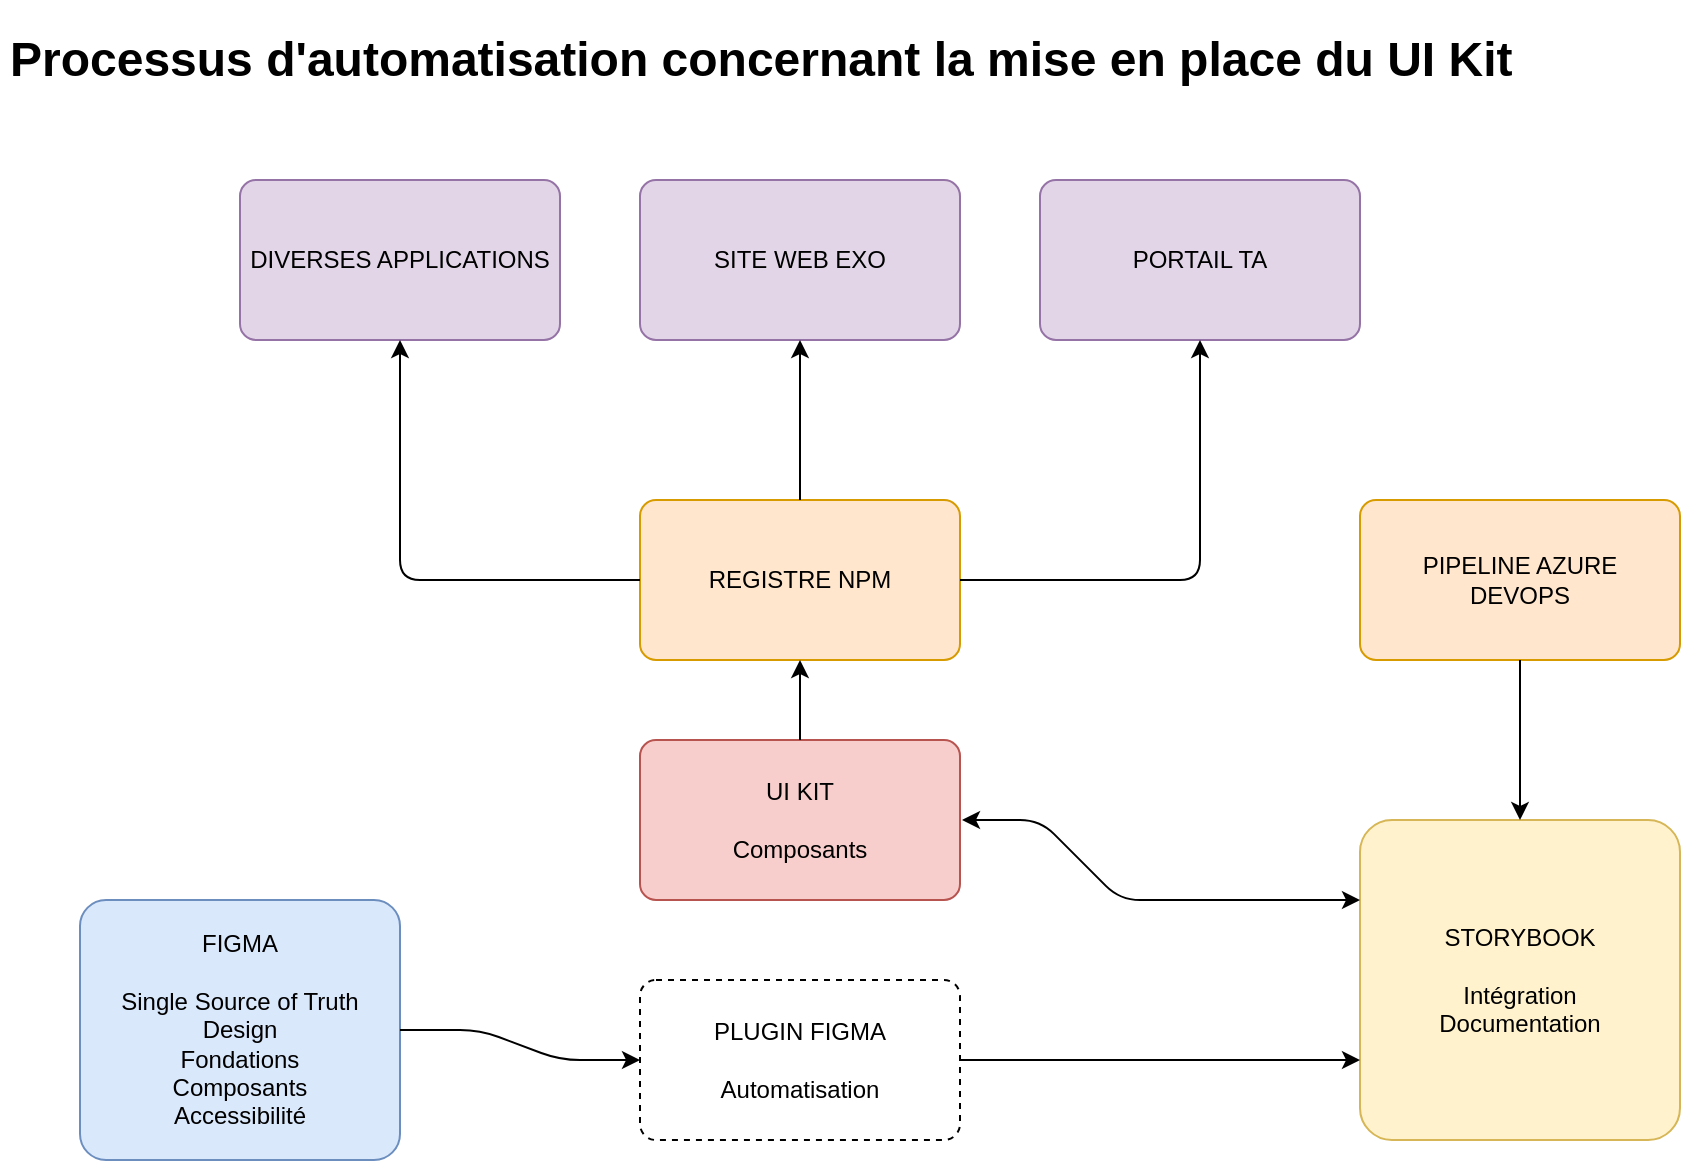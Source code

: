 <mxfile version="15.0.4" type="github"><diagram name="Page-1" id="c7488fd3-1785-93aa-aadb-54a6760d102a"><mxGraphModel dx="1422" dy="772" grid="1" gridSize="10" guides="1" tooltips="1" connect="1" arrows="1" fold="1" page="1" pageScale="1" pageWidth="1100" pageHeight="850" background="none" math="0" shadow="0"><root><mxCell id="0"/><mxCell id="1" parent="0"/><mxCell id="Tccu-ew2ln0pexr-4rRw-2" value="FIGMA&lt;br&gt;&lt;br&gt;Single Source of Truth&lt;br&gt;Design&lt;br&gt;Fondations&lt;br&gt;Composants&lt;br&gt;Accessibilité" style="rounded=1;whiteSpace=wrap;html=1;arcSize=10;fillColor=#dae8fc;strokeColor=#6c8ebf;" parent="1" vertex="1"><mxGeometry x="80" y="480" width="160" height="130" as="geometry"/></mxCell><mxCell id="Tccu-ew2ln0pexr-4rRw-3" value="STORYBOOK&lt;br&gt;&lt;br&gt;Intégration&lt;br&gt;Documentation" style="rounded=1;whiteSpace=wrap;html=1;arcSize=10;fillColor=#fff2cc;strokeColor=#d6b656;" parent="1" vertex="1"><mxGeometry x="720" y="440" width="160" height="160" as="geometry"/></mxCell><mxCell id="Tccu-ew2ln0pexr-4rRw-5" value="PIPELINE AZURE&lt;br&gt;DEVOPS" style="rounded=1;whiteSpace=wrap;html=1;arcSize=10;fillColor=#ffe6cc;strokeColor=#d79b00;" parent="1" vertex="1"><mxGeometry x="720" y="280" width="160" height="80" as="geometry"/></mxCell><mxCell id="Tccu-ew2ln0pexr-4rRw-8" value="" style="endArrow=classic;html=1;jumpStyle=line;shadow=0;rounded=1;jumpSize=6;endSize=6;fixDash=1;ignoreEdge=0;orthogonalLoop=0;orthogonal=0;comic=0;backgroundOutline=0;entryX=0;entryY=0.5;entryDx=0;entryDy=0;exitX=1;exitY=0.5;exitDx=0;exitDy=0;" parent="1" source="Tccu-ew2ln0pexr-4rRw-2" target="Tccu-ew2ln0pexr-4rRw-48" edge="1"><mxGeometry width="50" height="50" relative="1" as="geometry"><mxPoint x="290" y="550" as="sourcePoint"/><mxPoint x="330" y="450" as="targetPoint"/><Array as="points"><mxPoint x="280" y="545"/><mxPoint x="320" y="560"/></Array></mxGeometry></mxCell><mxCell id="Tccu-ew2ln0pexr-4rRw-11" value="" style="endArrow=classic;html=1;entryX=0.5;entryY=0;entryDx=0;entryDy=0;exitX=0.5;exitY=1;exitDx=0;exitDy=0;" parent="1" source="Tccu-ew2ln0pexr-4rRw-5" target="Tccu-ew2ln0pexr-4rRw-3" edge="1"><mxGeometry width="50" height="50" relative="1" as="geometry"><mxPoint x="680" y="590" as="sourcePoint"/><mxPoint x="730" y="540" as="targetPoint"/></mxGeometry></mxCell><mxCell id="Tccu-ew2ln0pexr-4rRw-13" value="PORTAIL TA" style="rounded=1;whiteSpace=wrap;html=1;arcSize=10;fillColor=#e1d5e7;strokeColor=#9673a6;" parent="1" vertex="1"><mxGeometry x="560" y="120" width="160" height="80" as="geometry"/></mxCell><mxCell id="Tccu-ew2ln0pexr-4rRw-14" value="SITE WEB EXO" style="rounded=1;whiteSpace=wrap;html=1;arcSize=10;fillColor=#e1d5e7;strokeColor=#9673a6;" parent="1" vertex="1"><mxGeometry x="360" y="120" width="160" height="80" as="geometry"/></mxCell><mxCell id="Tccu-ew2ln0pexr-4rRw-18" value="REGISTRE NPM" style="rounded=1;whiteSpace=wrap;html=1;arcSize=10;fillColor=#ffe6cc;strokeColor=#d79b00;" parent="1" vertex="1"><mxGeometry x="360" y="280" width="160" height="80" as="geometry"/></mxCell><mxCell id="Tccu-ew2ln0pexr-4rRw-31" value="&lt;h1&gt;Processus d'automatisation concernant la mise en place du UI Kit&lt;/h1&gt;" style="text;html=1;strokeColor=none;fillColor=none;spacing=5;spacingTop=-20;whiteSpace=wrap;overflow=hidden;rounded=0;" parent="1" vertex="1"><mxGeometry x="40" y="40" width="800" height="40" as="geometry"/></mxCell><mxCell id="Tccu-ew2ln0pexr-4rRw-45" value="UI KIT&lt;br&gt;&lt;br&gt;Composants" style="rounded=1;whiteSpace=wrap;html=1;arcSize=10;fillColor=#f8cecc;strokeColor=#b85450;" parent="1" vertex="1"><mxGeometry x="360" y="400" width="160" height="80" as="geometry"/></mxCell><mxCell id="Tccu-ew2ln0pexr-4rRw-48" value="PLUGIN FIGMA&lt;br&gt;&lt;br&gt;Automatisation" style="rounded=1;whiteSpace=wrap;html=1;arcSize=10;dashed=1;" parent="1" vertex="1"><mxGeometry x="360" y="520" width="160" height="80" as="geometry"/></mxCell><mxCell id="Tccu-ew2ln0pexr-4rRw-49" value="" style="endArrow=classic;html=1;shadow=0;endSize=6;strokeColor=#000000;entryX=0;entryY=0.75;entryDx=0;entryDy=0;exitX=1;exitY=0.5;exitDx=0;exitDy=0;" parent="1" source="Tccu-ew2ln0pexr-4rRw-48" target="Tccu-ew2ln0pexr-4rRw-3" edge="1"><mxGeometry width="50" height="50" relative="1" as="geometry"><mxPoint x="530" y="575" as="sourcePoint"/><mxPoint x="580" y="525" as="targetPoint"/></mxGeometry></mxCell><mxCell id="Tccu-ew2ln0pexr-4rRw-50" value="" style="endArrow=classic;html=1;shadow=0;endSize=6;strokeColor=#000000;entryX=0.5;entryY=1;entryDx=0;entryDy=0;exitX=0.5;exitY=0;exitDx=0;exitDy=0;" parent="1" source="Tccu-ew2ln0pexr-4rRw-45" target="Tccu-ew2ln0pexr-4rRw-18" edge="1"><mxGeometry width="50" height="50" relative="1" as="geometry"><mxPoint x="160" y="397.5" as="sourcePoint"/><mxPoint x="400" y="370" as="targetPoint"/></mxGeometry></mxCell><mxCell id="Tccu-ew2ln0pexr-4rRw-52" value="" style="endArrow=classic;html=1;shadow=0;endSize=6;strokeColor=#000000;entryX=0.5;entryY=1;entryDx=0;entryDy=0;exitX=0.5;exitY=0;exitDx=0;exitDy=0;" parent="1" source="Tccu-ew2ln0pexr-4rRw-18" target="Tccu-ew2ln0pexr-4rRw-14" edge="1"><mxGeometry width="50" height="50" relative="1" as="geometry"><mxPoint x="580" y="300" as="sourcePoint"/><mxPoint x="630" y="250" as="targetPoint"/><Array as="points"><mxPoint x="440" y="240"/></Array></mxGeometry></mxCell><mxCell id="Tccu-ew2ln0pexr-4rRw-53" value="" style="endArrow=classic;html=1;shadow=0;endSize=6;strokeColor=#000000;entryX=0.5;entryY=1;entryDx=0;entryDy=0;exitX=1;exitY=0.5;exitDx=0;exitDy=0;" parent="1" source="Tccu-ew2ln0pexr-4rRw-18" target="Tccu-ew2ln0pexr-4rRw-13" edge="1"><mxGeometry width="50" height="50" relative="1" as="geometry"><mxPoint x="310" y="330" as="sourcePoint"/><mxPoint x="190" y="240" as="targetPoint"/><Array as="points"><mxPoint x="560" y="320"/><mxPoint x="640" y="320"/></Array></mxGeometry></mxCell><mxCell id="Tccu-ew2ln0pexr-4rRw-55" value="" style="endArrow=classic;startArrow=classic;html=1;shadow=0;endSize=6;strokeColor=#000000;entryX=0;entryY=0.25;entryDx=0;entryDy=0;" parent="1" target="Tccu-ew2ln0pexr-4rRw-3" edge="1"><mxGeometry width="50" height="50" relative="1" as="geometry"><mxPoint x="521" y="440" as="sourcePoint"/><mxPoint x="630" y="330" as="targetPoint"/><Array as="points"><mxPoint x="560" y="440"/><mxPoint x="600" y="480"/></Array></mxGeometry></mxCell><mxCell id="1OAiGLmBZDSz70NlBGUf-1" value="DIVERSES APPLICATIONS" style="rounded=1;whiteSpace=wrap;html=1;arcSize=10;fillColor=#e1d5e7;strokeColor=#9673a6;" parent="1" vertex="1"><mxGeometry x="160" y="120" width="160" height="80" as="geometry"/></mxCell><mxCell id="1OAiGLmBZDSz70NlBGUf-2" value="" style="endArrow=classic;html=1;entryX=0.5;entryY=1;entryDx=0;entryDy=0;exitX=0;exitY=0.5;exitDx=0;exitDy=0;" parent="1" source="Tccu-ew2ln0pexr-4rRw-18" target="1OAiGLmBZDSz70NlBGUf-1" edge="1"><mxGeometry width="50" height="50" relative="1" as="geometry"><mxPoint x="240" y="320" as="sourcePoint"/><mxPoint x="570" y="370" as="targetPoint"/><Array as="points"><mxPoint x="240" y="320"/></Array></mxGeometry></mxCell></root></mxGraphModel></diagram></mxfile>